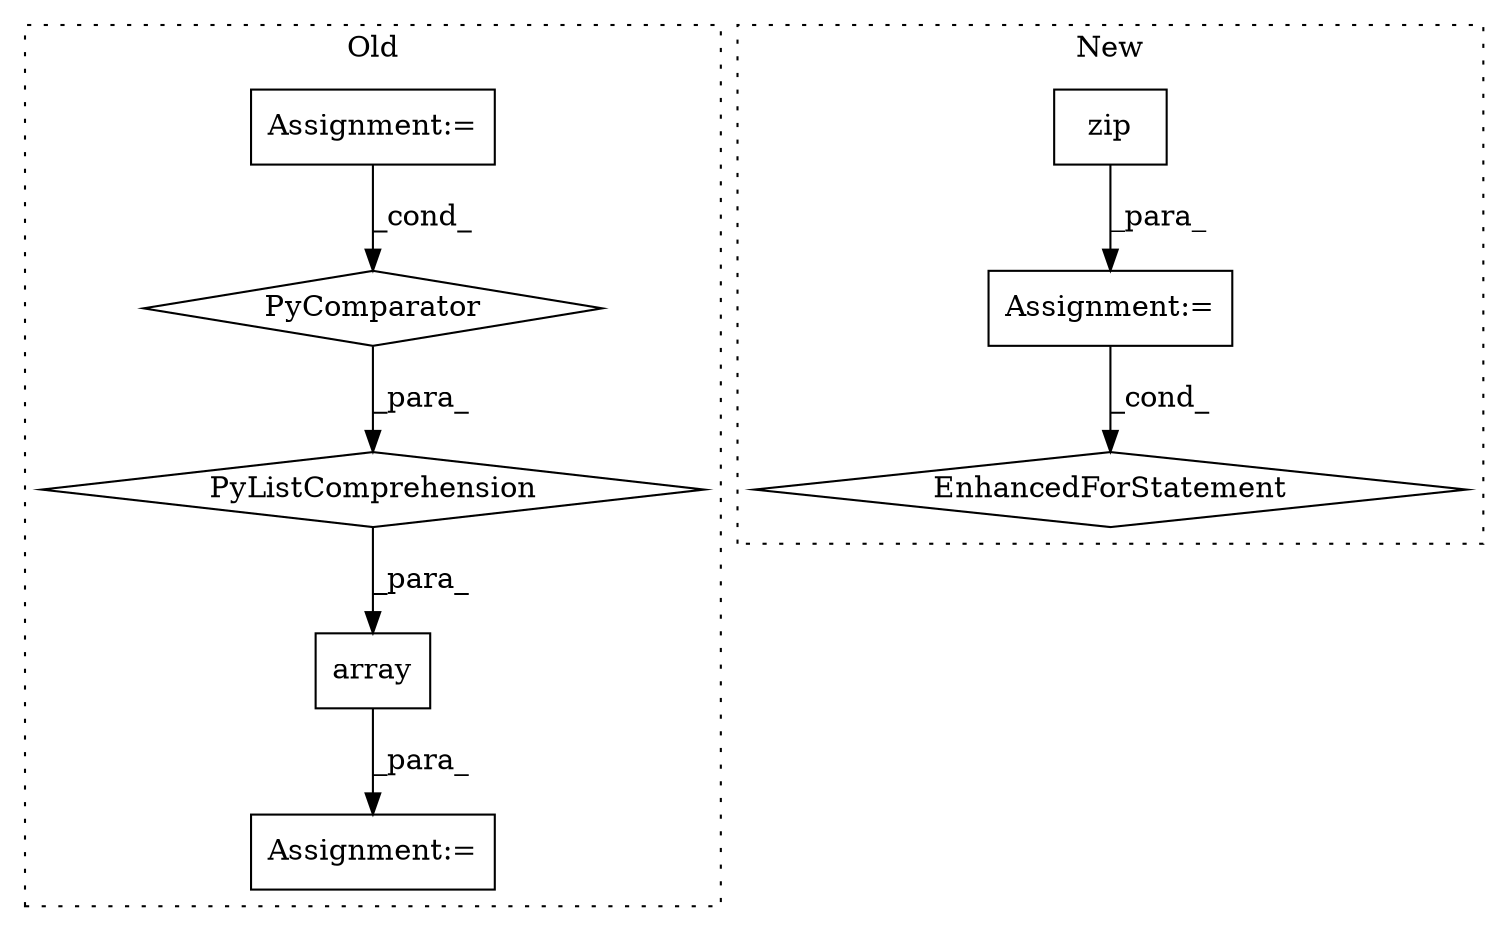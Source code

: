 digraph G {
subgraph cluster0 {
1 [label="array" a="32" s="7083,7255" l="6,1" shape="box"];
4 [label="Assignment:=" a="7" s="7035" l="1" shape="box"];
5 [label="Assignment:=" a="7" s="6703" l="1" shape="box"];
6 [label="PyListComprehension" a="109" s="7110" l="150" shape="diamond"];
7 [label="PyComparator" a="113" s="7179" l="73" shape="diamond"];
label = "Old";
style="dotted";
}
subgraph cluster1 {
2 [label="zip" a="32" s="7374,7392" l="4,1" shape="box"];
3 [label="Assignment:=" a="7" s="7297,7393" l="69,2" shape="box"];
8 [label="EnhancedForStatement" a="70" s="7297,7393" l="69,2" shape="diamond"];
label = "New";
style="dotted";
}
1 -> 4 [label="_para_"];
2 -> 3 [label="_para_"];
3 -> 8 [label="_cond_"];
5 -> 7 [label="_cond_"];
6 -> 1 [label="_para_"];
7 -> 6 [label="_para_"];
}